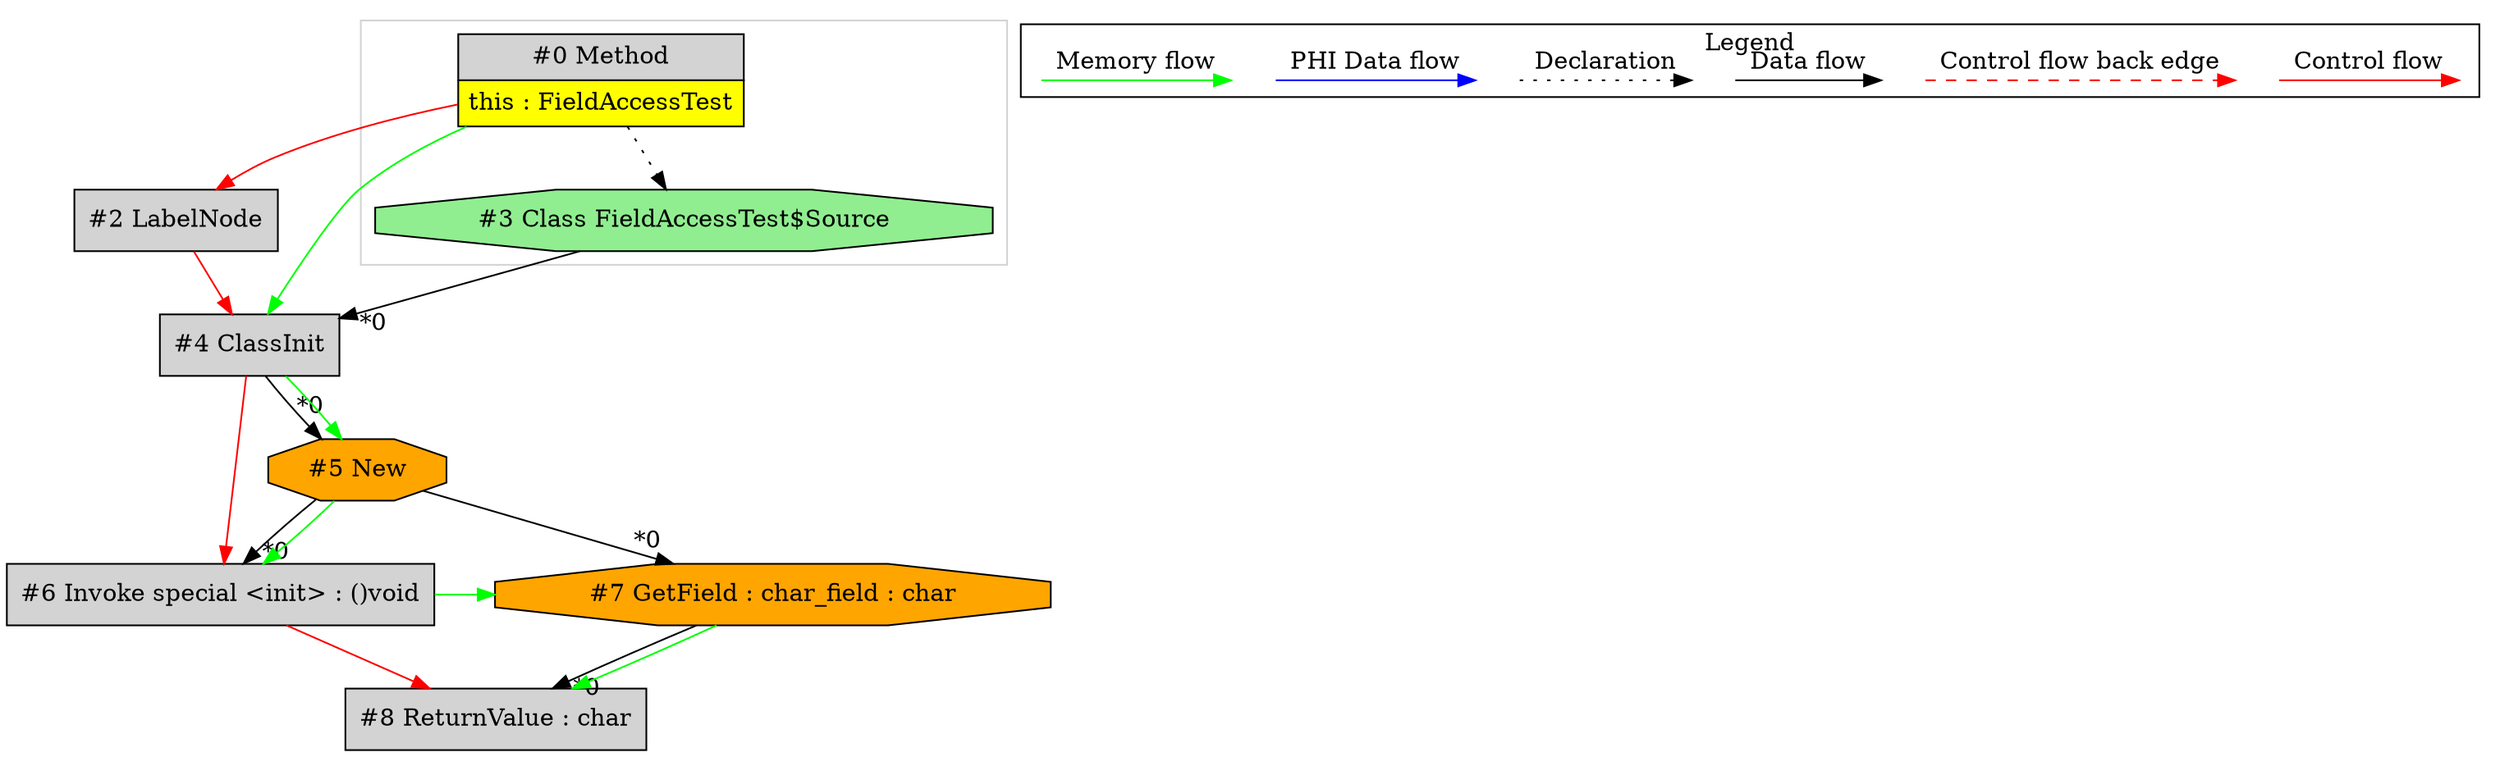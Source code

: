 digraph {
 ordering="in";
 node0[margin="0", label=<<table border="0" cellborder="1" cellspacing="0" cellpadding="5"><tr><td colspan="1">#0 Method</td></tr><tr><td port="prj1" bgcolor="yellow">this : FieldAccessTest</td></tr></table>>,shape=none, fillcolor=lightgrey, style=filled];
 node3[label="#3 Class FieldAccessTest$Source",shape=octagon, fillcolor=lightgreen, style=filled];
 node0 -> node3[style=dotted];
 node4[label="#4 ClassInit",shape=box, fillcolor=lightgrey, style=filled];
 node3 -> node4[headlabel="*0", labeldistance=2];
 node2 -> node4[labeldistance=2, color=red, fontcolor=red];
 node0 -> node4[labeldistance=2, color=green, constraint=false];
 node2[label="#2 LabelNode",shape=box, fillcolor=lightgrey, style=filled];
 node0 -> node2[labeldistance=2, color=red, fontcolor=red];
 node6[label="#6 Invoke special <init> : ()void",shape=box, fillcolor=lightgrey, style=filled];
 node5 -> node6[headlabel="*0", labeldistance=2];
 node4 -> node6[labeldistance=2, color=red, fontcolor=red];
 node5 -> node6[labeldistance=2, color=green, constraint=false];
 node5[label="#5 New",shape=octagon, fillcolor=orange, style=filled];
 node4 -> node5[headlabel="*0", labeldistance=2];
 node4 -> node5[labeldistance=2, color=green, constraint=false];
 node7[label="#7 GetField : char_field : char",shape=octagon, fillcolor=orange, style=filled];
 node5 -> node7[headlabel="*0", labeldistance=2];
 node6 -> node7[labeldistance=2, color=green, constraint=false];
 node8[label="#8 ReturnValue : char",shape=box, fillcolor=lightgrey, style=filled];
 node7 -> node8[headlabel="*0", labeldistance=2];
 node6 -> node8[labeldistance=2, color=red, fontcolor=red];
 node7 -> node8[labeldistance=2, color=green, constraint=false];
 subgraph cluster_0 {
  color=lightgray;
  node0;
  node3;
 }
 subgraph cluster_000 {
  label = "Legend";
  node [shape=point]
  {
   rank=same;
   c0 [style = invis];
   c1 [style = invis];
   c2 [style = invis];
   c3 [style = invis];
   d0 [style = invis];
   d1 [style = invis];
   d2 [style = invis];
   d3 [style = invis];
   d4 [style = invis];
   d5 [style = invis];
   d6 [style = invis];
   d7 [style = invis];
  }
  c0 -> c1 [label="Control flow", style=solid, color=red]
  c2 -> c3 [label="Control flow back edge", style=dashed, color=red]
  d0 -> d1 [label="Data flow"]
  d2 -> d3 [label="Declaration", style=dotted]
  d4 -> d5 [label="PHI Data flow", color=blue]
  d6 -> d7 [label="Memory flow", color=green]
 }

}
